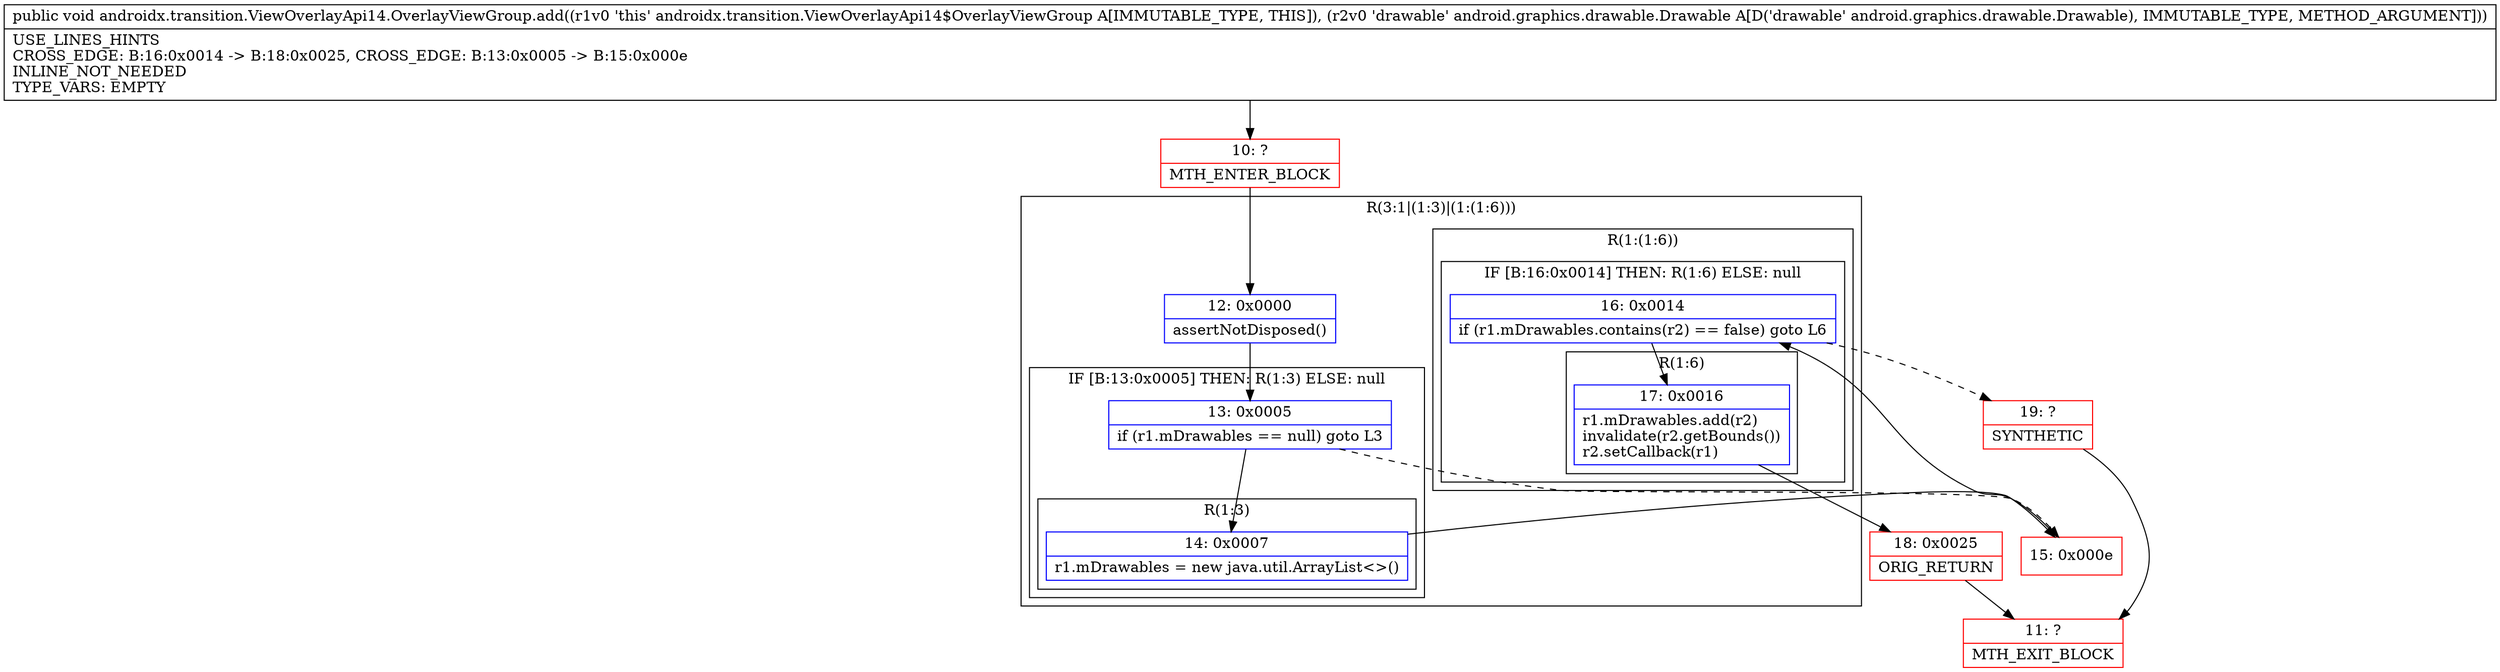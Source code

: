 digraph "CFG forandroidx.transition.ViewOverlayApi14.OverlayViewGroup.add(Landroid\/graphics\/drawable\/Drawable;)V" {
subgraph cluster_Region_870123981 {
label = "R(3:1|(1:3)|(1:(1:6)))";
node [shape=record,color=blue];
Node_12 [shape=record,label="{12\:\ 0x0000|assertNotDisposed()\l}"];
subgraph cluster_IfRegion_766531703 {
label = "IF [B:13:0x0005] THEN: R(1:3) ELSE: null";
node [shape=record,color=blue];
Node_13 [shape=record,label="{13\:\ 0x0005|if (r1.mDrawables == null) goto L3\l}"];
subgraph cluster_Region_491155573 {
label = "R(1:3)";
node [shape=record,color=blue];
Node_14 [shape=record,label="{14\:\ 0x0007|r1.mDrawables = new java.util.ArrayList\<\>()\l}"];
}
}
subgraph cluster_Region_589315658 {
label = "R(1:(1:6))";
node [shape=record,color=blue];
subgraph cluster_IfRegion_2028521602 {
label = "IF [B:16:0x0014] THEN: R(1:6) ELSE: null";
node [shape=record,color=blue];
Node_16 [shape=record,label="{16\:\ 0x0014|if (r1.mDrawables.contains(r2) == false) goto L6\l}"];
subgraph cluster_Region_1471435784 {
label = "R(1:6)";
node [shape=record,color=blue];
Node_17 [shape=record,label="{17\:\ 0x0016|r1.mDrawables.add(r2)\linvalidate(r2.getBounds())\lr2.setCallback(r1)\l}"];
}
}
}
}
Node_10 [shape=record,color=red,label="{10\:\ ?|MTH_ENTER_BLOCK\l}"];
Node_15 [shape=record,color=red,label="{15\:\ 0x000e}"];
Node_18 [shape=record,color=red,label="{18\:\ 0x0025|ORIG_RETURN\l}"];
Node_11 [shape=record,color=red,label="{11\:\ ?|MTH_EXIT_BLOCK\l}"];
Node_19 [shape=record,color=red,label="{19\:\ ?|SYNTHETIC\l}"];
MethodNode[shape=record,label="{public void androidx.transition.ViewOverlayApi14.OverlayViewGroup.add((r1v0 'this' androidx.transition.ViewOverlayApi14$OverlayViewGroup A[IMMUTABLE_TYPE, THIS]), (r2v0 'drawable' android.graphics.drawable.Drawable A[D('drawable' android.graphics.drawable.Drawable), IMMUTABLE_TYPE, METHOD_ARGUMENT]))  | USE_LINES_HINTS\lCROSS_EDGE: B:16:0x0014 \-\> B:18:0x0025, CROSS_EDGE: B:13:0x0005 \-\> B:15:0x000e\lINLINE_NOT_NEEDED\lTYPE_VARS: EMPTY\l}"];
MethodNode -> Node_10;Node_12 -> Node_13;
Node_13 -> Node_14;
Node_13 -> Node_15[style=dashed];
Node_14 -> Node_15;
Node_16 -> Node_17;
Node_16 -> Node_19[style=dashed];
Node_17 -> Node_18;
Node_10 -> Node_12;
Node_15 -> Node_16;
Node_18 -> Node_11;
Node_19 -> Node_11;
}

